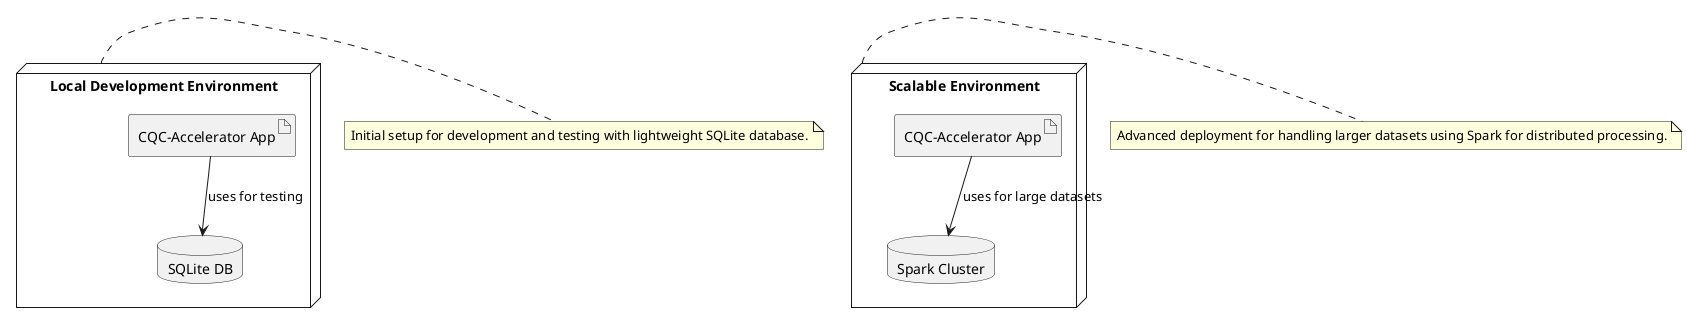 @startuml
node "Local Development Environment" {
  artifact "CQC-Accelerator App" as LocalApp
  database "SQLite DB" as LocalDB

  LocalApp --> LocalDB : uses for testing
}

node "Scalable Environment" {
  artifact "CQC-Accelerator App" as ScaleApp
  database "Spark Cluster" as SparkDB

  ScaleApp --> SparkDB : uses for large datasets
}

note right of "Local Development Environment"
  Initial setup for development and testing with lightweight SQLite database.
end note

note right of "Scalable Environment"
  Advanced deployment for handling larger datasets using Spark for distributed processing.
end note

@enduml
